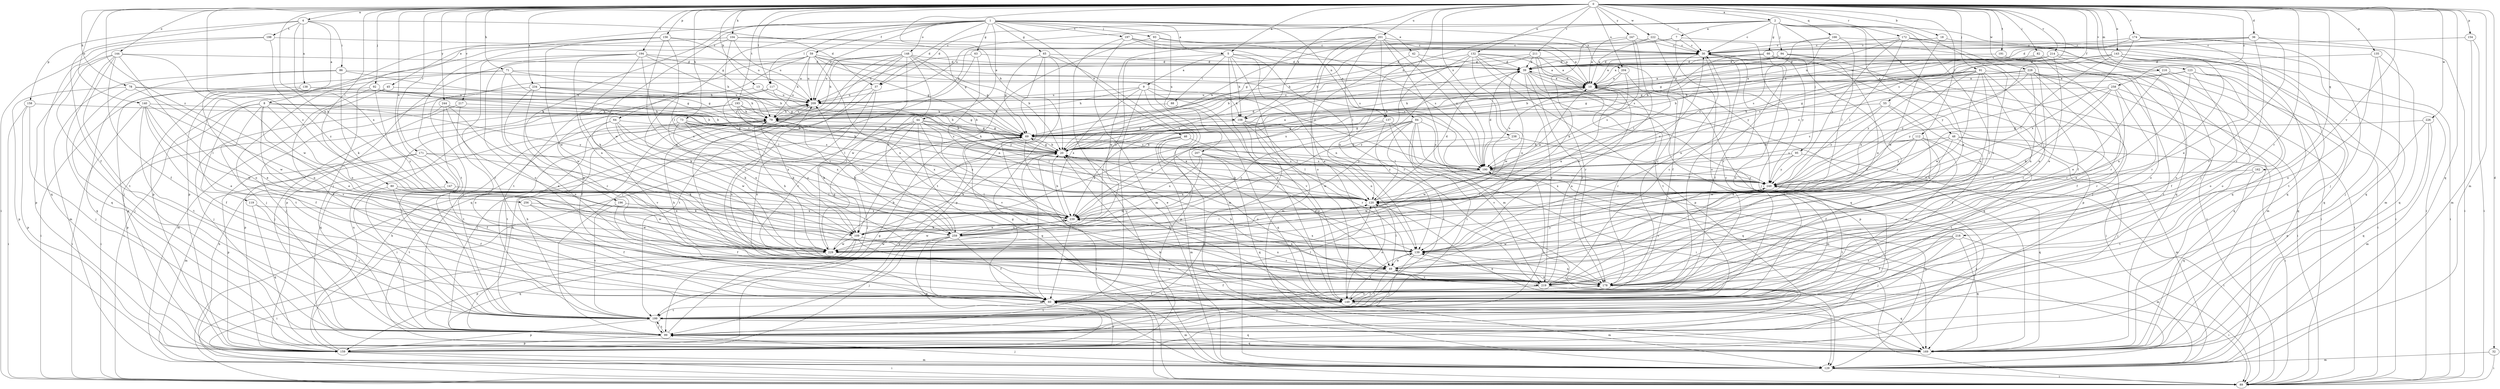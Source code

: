 strict digraph  {
0;
1;
2;
4;
5;
7;
8;
9;
10;
13;
18;
20;
30;
32;
36;
37;
39;
42;
44;
45;
46;
48;
49;
55;
59;
60;
63;
64;
65;
66;
69;
71;
73;
78;
79;
80;
82;
84;
86;
88;
89;
91;
92;
93;
94;
95;
99;
104;
108;
109;
112;
117;
119;
120;
123;
129;
132;
135;
137;
138;
139;
140;
143;
144;
147;
148;
149;
154;
156;
158;
159;
162;
166;
169;
171;
172;
174;
178;
190;
191;
193;
194;
196;
197;
198;
199;
201;
204;
207;
209;
211;
214;
216;
217;
218;
219;
222;
226;
228;
229;
234;
238;
239;
244;
247;
249;
256;
258;
259;
0 -> 2  [label=a];
0 -> 4  [label=a];
0 -> 5  [label=a];
0 -> 13  [label=b];
0 -> 18  [label=b];
0 -> 20  [label=b];
0 -> 30  [label=c];
0 -> 32  [label=d];
0 -> 36  [label=d];
0 -> 55  [label=f];
0 -> 71  [label=h];
0 -> 73  [label=h];
0 -> 78  [label=h];
0 -> 80  [label=i];
0 -> 82  [label=i];
0 -> 84  [label=i];
0 -> 91  [label=j];
0 -> 92  [label=j];
0 -> 104  [label=k];
0 -> 108  [label=k];
0 -> 112  [label=l];
0 -> 117  [label=l];
0 -> 123  [label=m];
0 -> 129  [label=m];
0 -> 132  [label=n];
0 -> 135  [label=n];
0 -> 140  [label=o];
0 -> 143  [label=o];
0 -> 144  [label=o];
0 -> 147  [label=o];
0 -> 154  [label=p];
0 -> 156  [label=p];
0 -> 162  [label=q];
0 -> 166  [label=q];
0 -> 169  [label=q];
0 -> 171  [label=r];
0 -> 172  [label=r];
0 -> 174  [label=r];
0 -> 178  [label=r];
0 -> 190  [label=s];
0 -> 191  [label=t];
0 -> 193  [label=t];
0 -> 194  [label=t];
0 -> 201  [label=u];
0 -> 204  [label=u];
0 -> 211  [label=v];
0 -> 214  [label=v];
0 -> 216  [label=v];
0 -> 217  [label=v];
0 -> 218  [label=v];
0 -> 222  [label=w];
0 -> 226  [label=w];
0 -> 228  [label=w];
0 -> 234  [label=x];
0 -> 238  [label=x];
0 -> 239  [label=x];
0 -> 244  [label=y];
0 -> 247  [label=y];
0 -> 256  [label=z];
0 -> 258  [label=z];
0 -> 259  [label=z];
1 -> 5  [label=a];
1 -> 37  [label=d];
1 -> 42  [label=e];
1 -> 44  [label=e];
1 -> 45  [label=e];
1 -> 46  [label=e];
1 -> 59  [label=f];
1 -> 63  [label=g];
1 -> 64  [label=g];
1 -> 65  [label=g];
1 -> 93  [label=j];
1 -> 117  [label=l];
1 -> 137  [label=n];
1 -> 148  [label=o];
1 -> 196  [label=t];
1 -> 197  [label=t];
1 -> 204  [label=u];
1 -> 207  [label=u];
1 -> 209  [label=u];
1 -> 229  [label=w];
2 -> 7  [label=a];
2 -> 30  [label=c];
2 -> 37  [label=d];
2 -> 48  [label=e];
2 -> 49  [label=e];
2 -> 66  [label=g];
2 -> 94  [label=j];
2 -> 95  [label=j];
2 -> 99  [label=j];
2 -> 137  [label=n];
2 -> 178  [label=r];
2 -> 209  [label=u];
2 -> 219  [label=v];
4 -> 8  [label=a];
4 -> 37  [label=d];
4 -> 60  [label=f];
4 -> 86  [label=i];
4 -> 138  [label=n];
4 -> 158  [label=p];
4 -> 198  [label=t];
4 -> 239  [label=x];
5 -> 9  [label=a];
5 -> 39  [label=d];
5 -> 88  [label=i];
5 -> 108  [label=k];
5 -> 129  [label=m];
5 -> 139  [label=n];
5 -> 149  [label=o];
5 -> 178  [label=r];
5 -> 259  [label=z];
7 -> 30  [label=c];
7 -> 69  [label=g];
7 -> 79  [label=h];
7 -> 149  [label=o];
7 -> 169  [label=q];
8 -> 20  [label=b];
8 -> 49  [label=e];
8 -> 60  [label=f];
8 -> 108  [label=k];
8 -> 119  [label=l];
8 -> 139  [label=n];
8 -> 159  [label=p];
8 -> 219  [label=v];
8 -> 249  [label=y];
9 -> 79  [label=h];
9 -> 99  [label=j];
9 -> 108  [label=k];
9 -> 159  [label=p];
9 -> 209  [label=u];
9 -> 219  [label=v];
9 -> 239  [label=x];
10 -> 39  [label=d];
10 -> 89  [label=i];
10 -> 108  [label=k];
10 -> 159  [label=p];
10 -> 178  [label=r];
10 -> 190  [label=s];
10 -> 209  [label=u];
13 -> 20  [label=b];
13 -> 109  [label=k];
13 -> 209  [label=u];
18 -> 30  [label=c];
18 -> 129  [label=m];
18 -> 229  [label=w];
20 -> 10  [label=a];
20 -> 39  [label=d];
20 -> 60  [label=f];
20 -> 69  [label=g];
20 -> 89  [label=i];
20 -> 190  [label=s];
30 -> 39  [label=d];
30 -> 60  [label=f];
30 -> 120  [label=l];
30 -> 139  [label=n];
30 -> 149  [label=o];
32 -> 89  [label=i];
32 -> 129  [label=m];
36 -> 30  [label=c];
36 -> 39  [label=d];
36 -> 89  [label=i];
36 -> 178  [label=r];
36 -> 209  [label=u];
36 -> 219  [label=v];
37 -> 149  [label=o];
37 -> 178  [label=r];
37 -> 199  [label=t];
37 -> 209  [label=u];
39 -> 10  [label=a];
39 -> 169  [label=q];
39 -> 178  [label=r];
39 -> 199  [label=t];
39 -> 219  [label=v];
39 -> 229  [label=w];
42 -> 39  [label=d];
42 -> 49  [label=e];
42 -> 190  [label=s];
44 -> 69  [label=g];
44 -> 89  [label=i];
44 -> 99  [label=j];
44 -> 109  [label=k];
44 -> 120  [label=l];
44 -> 169  [label=q];
44 -> 190  [label=s];
44 -> 219  [label=v];
44 -> 239  [label=x];
45 -> 89  [label=i];
45 -> 129  [label=m];
45 -> 209  [label=u];
46 -> 20  [label=b];
46 -> 120  [label=l];
46 -> 129  [label=m];
46 -> 149  [label=o];
46 -> 169  [label=q];
48 -> 20  [label=b];
48 -> 89  [label=i];
48 -> 129  [label=m];
48 -> 139  [label=n];
48 -> 199  [label=t];
48 -> 249  [label=y];
49 -> 60  [label=f];
49 -> 120  [label=l];
49 -> 178  [label=r];
49 -> 199  [label=t];
49 -> 219  [label=v];
49 -> 249  [label=y];
55 -> 60  [label=f];
55 -> 79  [label=h];
55 -> 139  [label=n];
55 -> 190  [label=s];
55 -> 249  [label=y];
59 -> 39  [label=d];
59 -> 69  [label=g];
59 -> 79  [label=h];
59 -> 99  [label=j];
59 -> 139  [label=n];
59 -> 159  [label=p];
59 -> 190  [label=s];
59 -> 199  [label=t];
59 -> 209  [label=u];
59 -> 249  [label=y];
60 -> 69  [label=g];
60 -> 120  [label=l];
60 -> 129  [label=m];
60 -> 199  [label=t];
63 -> 39  [label=d];
63 -> 89  [label=i];
63 -> 139  [label=n];
63 -> 209  [label=u];
64 -> 69  [label=g];
64 -> 109  [label=k];
64 -> 199  [label=t];
64 -> 219  [label=v];
64 -> 229  [label=w];
64 -> 239  [label=x];
65 -> 39  [label=d];
65 -> 49  [label=e];
65 -> 69  [label=g];
65 -> 89  [label=i];
65 -> 159  [label=p];
65 -> 199  [label=t];
66 -> 10  [label=a];
66 -> 20  [label=b];
66 -> 39  [label=d];
66 -> 60  [label=f];
66 -> 129  [label=m];
66 -> 159  [label=p];
66 -> 178  [label=r];
66 -> 249  [label=y];
69 -> 20  [label=b];
69 -> 30  [label=c];
69 -> 49  [label=e];
69 -> 159  [label=p];
69 -> 249  [label=y];
71 -> 10  [label=a];
71 -> 69  [label=g];
71 -> 79  [label=h];
71 -> 99  [label=j];
71 -> 159  [label=p];
71 -> 229  [label=w];
73 -> 20  [label=b];
73 -> 69  [label=g];
73 -> 120  [label=l];
73 -> 190  [label=s];
73 -> 199  [label=t];
73 -> 239  [label=x];
73 -> 259  [label=z];
78 -> 20  [label=b];
78 -> 99  [label=j];
78 -> 159  [label=p];
78 -> 209  [label=u];
78 -> 229  [label=w];
79 -> 69  [label=g];
79 -> 99  [label=j];
79 -> 109  [label=k];
79 -> 209  [label=u];
79 -> 239  [label=x];
80 -> 60  [label=f];
80 -> 99  [label=j];
80 -> 109  [label=k];
80 -> 120  [label=l];
80 -> 229  [label=w];
82 -> 20  [label=b];
82 -> 39  [label=d];
82 -> 149  [label=o];
82 -> 178  [label=r];
84 -> 69  [label=g];
84 -> 120  [label=l];
84 -> 129  [label=m];
84 -> 190  [label=s];
84 -> 199  [label=t];
84 -> 219  [label=v];
84 -> 229  [label=w];
84 -> 239  [label=x];
84 -> 259  [label=z];
86 -> 10  [label=a];
86 -> 69  [label=g];
86 -> 109  [label=k];
86 -> 129  [label=m];
86 -> 169  [label=q];
88 -> 79  [label=h];
88 -> 169  [label=q];
89 -> 30  [label=c];
91 -> 10  [label=a];
91 -> 69  [label=g];
91 -> 79  [label=h];
91 -> 139  [label=n];
91 -> 169  [label=q];
91 -> 178  [label=r];
91 -> 219  [label=v];
91 -> 229  [label=w];
91 -> 239  [label=x];
91 -> 249  [label=y];
92 -> 60  [label=f];
92 -> 190  [label=s];
92 -> 199  [label=t];
92 -> 209  [label=u];
92 -> 259  [label=z];
93 -> 30  [label=c];
93 -> 109  [label=k];
93 -> 129  [label=m];
93 -> 190  [label=s];
94 -> 10  [label=a];
94 -> 39  [label=d];
94 -> 89  [label=i];
94 -> 99  [label=j];
94 -> 139  [label=n];
94 -> 209  [label=u];
95 -> 169  [label=q];
95 -> 190  [label=s];
95 -> 239  [label=x];
95 -> 249  [label=y];
99 -> 69  [label=g];
99 -> 79  [label=h];
99 -> 159  [label=p];
99 -> 169  [label=q];
99 -> 190  [label=s];
99 -> 199  [label=t];
104 -> 30  [label=c];
104 -> 69  [label=g];
104 -> 159  [label=p];
104 -> 199  [label=t];
104 -> 209  [label=u];
104 -> 249  [label=y];
108 -> 69  [label=g];
108 -> 120  [label=l];
108 -> 139  [label=n];
108 -> 149  [label=o];
108 -> 178  [label=r];
109 -> 20  [label=b];
109 -> 120  [label=l];
109 -> 149  [label=o];
109 -> 159  [label=p];
109 -> 169  [label=q];
109 -> 178  [label=r];
109 -> 229  [label=w];
112 -> 20  [label=b];
112 -> 60  [label=f];
112 -> 99  [label=j];
112 -> 120  [label=l];
112 -> 149  [label=o];
112 -> 190  [label=s];
112 -> 229  [label=w];
117 -> 20  [label=b];
117 -> 60  [label=f];
117 -> 120  [label=l];
117 -> 209  [label=u];
119 -> 169  [label=q];
119 -> 199  [label=t];
119 -> 239  [label=x];
120 -> 10  [label=a];
120 -> 20  [label=b];
120 -> 39  [label=d];
120 -> 129  [label=m];
120 -> 149  [label=o];
120 -> 239  [label=x];
123 -> 10  [label=a];
123 -> 60  [label=f];
123 -> 139  [label=n];
123 -> 149  [label=o];
123 -> 169  [label=q];
123 -> 190  [label=s];
129 -> 79  [label=h];
129 -> 89  [label=i];
129 -> 99  [label=j];
132 -> 10  [label=a];
132 -> 39  [label=d];
132 -> 79  [label=h];
132 -> 139  [label=n];
132 -> 159  [label=p];
132 -> 169  [label=q];
132 -> 239  [label=x];
132 -> 249  [label=y];
132 -> 259  [label=z];
135 -> 39  [label=d];
135 -> 99  [label=j];
135 -> 149  [label=o];
135 -> 169  [label=q];
137 -> 69  [label=g];
137 -> 89  [label=i];
137 -> 109  [label=k];
137 -> 169  [label=q];
137 -> 199  [label=t];
138 -> 20  [label=b];
138 -> 49  [label=e];
138 -> 89  [label=i];
138 -> 209  [label=u];
139 -> 49  [label=e];
139 -> 99  [label=j];
139 -> 239  [label=x];
140 -> 49  [label=e];
140 -> 60  [label=f];
140 -> 79  [label=h];
140 -> 89  [label=i];
140 -> 139  [label=n];
140 -> 199  [label=t];
140 -> 229  [label=w];
143 -> 39  [label=d];
143 -> 89  [label=i];
143 -> 120  [label=l];
143 -> 169  [label=q];
143 -> 178  [label=r];
143 -> 190  [label=s];
143 -> 199  [label=t];
143 -> 249  [label=y];
144 -> 39  [label=d];
144 -> 60  [label=f];
144 -> 99  [label=j];
144 -> 149  [label=o];
144 -> 159  [label=p];
144 -> 169  [label=q];
144 -> 199  [label=t];
144 -> 229  [label=w];
147 -> 120  [label=l];
147 -> 199  [label=t];
148 -> 20  [label=b];
148 -> 39  [label=d];
148 -> 69  [label=g];
148 -> 79  [label=h];
148 -> 99  [label=j];
148 -> 169  [label=q];
148 -> 209  [label=u];
148 -> 219  [label=v];
148 -> 229  [label=w];
148 -> 259  [label=z];
149 -> 20  [label=b];
149 -> 30  [label=c];
149 -> 69  [label=g];
149 -> 129  [label=m];
149 -> 139  [label=n];
149 -> 178  [label=r];
149 -> 199  [label=t];
154 -> 30  [label=c];
154 -> 89  [label=i];
154 -> 129  [label=m];
156 -> 30  [label=c];
156 -> 99  [label=j];
156 -> 120  [label=l];
156 -> 139  [label=n];
156 -> 159  [label=p];
156 -> 209  [label=u];
156 -> 229  [label=w];
158 -> 79  [label=h];
158 -> 89  [label=i];
158 -> 99  [label=j];
158 -> 159  [label=p];
159 -> 60  [label=f];
159 -> 79  [label=h];
159 -> 89  [label=i];
159 -> 129  [label=m];
159 -> 209  [label=u];
159 -> 249  [label=y];
162 -> 169  [label=q];
162 -> 199  [label=t];
162 -> 249  [label=y];
166 -> 20  [label=b];
166 -> 30  [label=c];
166 -> 120  [label=l];
166 -> 169  [label=q];
166 -> 190  [label=s];
169 -> 20  [label=b];
171 -> 60  [label=f];
171 -> 109  [label=k];
171 -> 129  [label=m];
171 -> 159  [label=p];
171 -> 190  [label=s];
172 -> 30  [label=c];
172 -> 60  [label=f];
172 -> 69  [label=g];
172 -> 89  [label=i];
172 -> 120  [label=l];
172 -> 169  [label=q];
172 -> 249  [label=y];
174 -> 30  [label=c];
174 -> 49  [label=e];
174 -> 99  [label=j];
174 -> 169  [label=q];
174 -> 209  [label=u];
174 -> 239  [label=x];
178 -> 20  [label=b];
178 -> 49  [label=e];
178 -> 79  [label=h];
178 -> 89  [label=i];
178 -> 139  [label=n];
178 -> 149  [label=o];
178 -> 209  [label=u];
178 -> 239  [label=x];
190 -> 39  [label=d];
190 -> 129  [label=m];
190 -> 229  [label=w];
190 -> 239  [label=x];
190 -> 249  [label=y];
191 -> 39  [label=d];
191 -> 49  [label=e];
193 -> 20  [label=b];
193 -> 69  [label=g];
193 -> 79  [label=h];
193 -> 89  [label=i];
193 -> 120  [label=l];
193 -> 159  [label=p];
193 -> 169  [label=q];
193 -> 190  [label=s];
194 -> 20  [label=b];
194 -> 39  [label=d];
194 -> 60  [label=f];
194 -> 79  [label=h];
194 -> 109  [label=k];
194 -> 139  [label=n];
194 -> 149  [label=o];
194 -> 239  [label=x];
196 -> 60  [label=f];
196 -> 199  [label=t];
196 -> 239  [label=x];
197 -> 10  [label=a];
197 -> 30  [label=c];
197 -> 89  [label=i];
197 -> 129  [label=m];
197 -> 190  [label=s];
198 -> 30  [label=c];
198 -> 89  [label=i];
198 -> 169  [label=q];
198 -> 259  [label=z];
199 -> 79  [label=h];
199 -> 99  [label=j];
199 -> 159  [label=p];
199 -> 169  [label=q];
201 -> 10  [label=a];
201 -> 30  [label=c];
201 -> 99  [label=j];
201 -> 120  [label=l];
201 -> 129  [label=m];
201 -> 139  [label=n];
201 -> 149  [label=o];
201 -> 190  [label=s];
201 -> 229  [label=w];
201 -> 239  [label=x];
204 -> 10  [label=a];
204 -> 20  [label=b];
204 -> 139  [label=n];
204 -> 190  [label=s];
207 -> 49  [label=e];
207 -> 169  [label=q];
207 -> 190  [label=s];
207 -> 239  [label=x];
207 -> 249  [label=y];
207 -> 259  [label=z];
209 -> 79  [label=h];
209 -> 178  [label=r];
209 -> 249  [label=y];
211 -> 10  [label=a];
211 -> 20  [label=b];
211 -> 39  [label=d];
211 -> 79  [label=h];
211 -> 178  [label=r];
211 -> 199  [label=t];
214 -> 39  [label=d];
214 -> 49  [label=e];
214 -> 69  [label=g];
214 -> 89  [label=i];
214 -> 149  [label=o];
214 -> 190  [label=s];
214 -> 209  [label=u];
216 -> 10  [label=a];
216 -> 49  [label=e];
216 -> 89  [label=i];
216 -> 149  [label=o];
217 -> 79  [label=h];
217 -> 99  [label=j];
217 -> 149  [label=o];
218 -> 60  [label=f];
218 -> 99  [label=j];
218 -> 129  [label=m];
218 -> 169  [label=q];
218 -> 178  [label=r];
218 -> 219  [label=v];
218 -> 229  [label=w];
219 -> 10  [label=a];
219 -> 30  [label=c];
219 -> 60  [label=f];
219 -> 99  [label=j];
219 -> 120  [label=l];
219 -> 139  [label=n];
219 -> 169  [label=q];
222 -> 10  [label=a];
222 -> 20  [label=b];
222 -> 30  [label=c];
222 -> 99  [label=j];
222 -> 178  [label=r];
226 -> 69  [label=g];
226 -> 129  [label=m];
226 -> 159  [label=p];
226 -> 169  [label=q];
228 -> 10  [label=a];
228 -> 60  [label=f];
228 -> 69  [label=g];
228 -> 89  [label=i];
228 -> 139  [label=n];
228 -> 178  [label=r];
228 -> 199  [label=t];
228 -> 249  [label=y];
229 -> 20  [label=b];
229 -> 69  [label=g];
229 -> 79  [label=h];
229 -> 89  [label=i];
229 -> 209  [label=u];
234 -> 69  [label=g];
234 -> 79  [label=h];
234 -> 99  [label=j];
234 -> 149  [label=o];
234 -> 178  [label=r];
234 -> 209  [label=u];
238 -> 20  [label=b];
238 -> 229  [label=w];
238 -> 249  [label=y];
239 -> 20  [label=b];
239 -> 30  [label=c];
239 -> 60  [label=f];
239 -> 109  [label=k];
239 -> 229  [label=w];
239 -> 259  [label=z];
244 -> 49  [label=e];
244 -> 79  [label=h];
244 -> 99  [label=j];
244 -> 199  [label=t];
244 -> 229  [label=w];
247 -> 10  [label=a];
247 -> 30  [label=c];
247 -> 60  [label=f];
247 -> 109  [label=k];
247 -> 190  [label=s];
249 -> 89  [label=i];
249 -> 120  [label=l];
249 -> 199  [label=t];
249 -> 219  [label=v];
256 -> 60  [label=f];
256 -> 229  [label=w];
256 -> 239  [label=x];
258 -> 49  [label=e];
258 -> 89  [label=i];
258 -> 109  [label=k];
258 -> 120  [label=l];
258 -> 178  [label=r];
258 -> 209  [label=u];
258 -> 249  [label=y];
259 -> 10  [label=a];
259 -> 60  [label=f];
259 -> 79  [label=h];
259 -> 99  [label=j];
259 -> 129  [label=m];
259 -> 139  [label=n];
259 -> 159  [label=p];
259 -> 209  [label=u];
259 -> 229  [label=w];
259 -> 239  [label=x];
}
